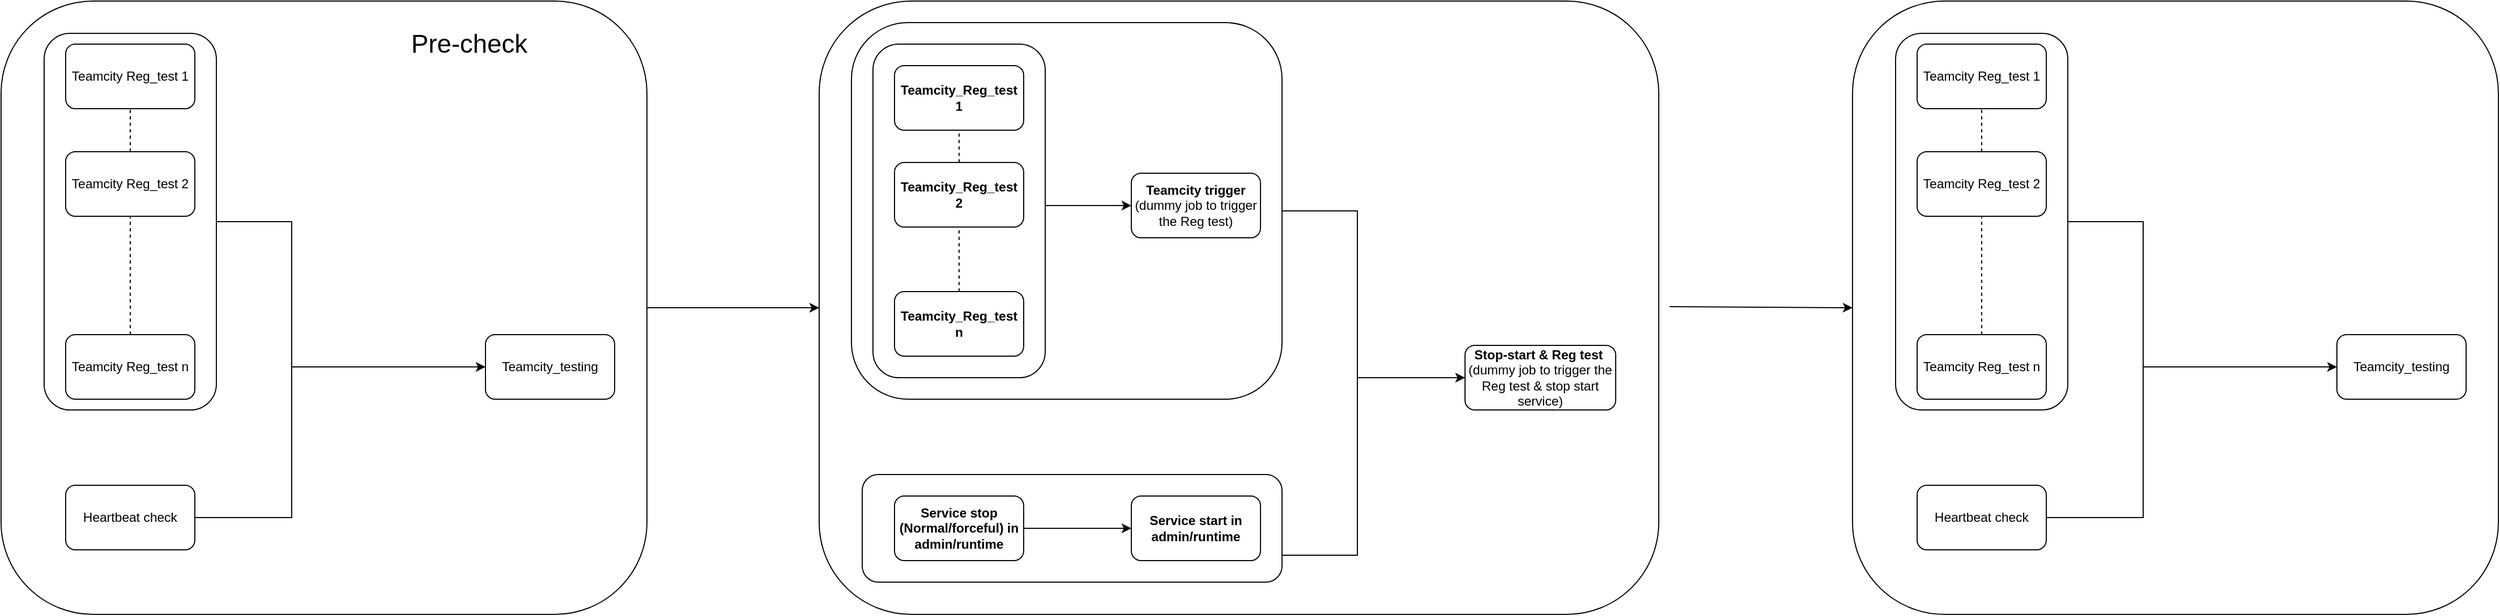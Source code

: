 <mxfile version="12.9.14" type="device"><diagram id="prtHgNgQTEPvFCAcTncT" name="Page-1"><mxGraphModel dx="2130" dy="645" grid="1" gridSize="10" guides="1" tooltips="1" connect="1" arrows="1" fold="1" page="1" pageScale="1" pageWidth="827" pageHeight="1169" math="0" shadow="0"><root><mxCell id="0"/><mxCell id="1" parent="0"/><mxCell id="ltPEypAeXL8i3mSg_VKE-22" value="" style="rounded=1;whiteSpace=wrap;html=1;fillColor=none;" vertex="1" parent="1"><mxGeometry x="-20" y="50" width="780" height="570" as="geometry"/></mxCell><mxCell id="ltPEypAeXL8i3mSg_VKE-10" value="" style="rounded=1;whiteSpace=wrap;html=1;fillColor=none;" vertex="1" parent="1"><mxGeometry x="30" y="90" width="160" height="310" as="geometry"/></mxCell><mxCell id="ltPEypAeXL8i3mSg_VKE-15" value="" style="rounded=1;whiteSpace=wrap;html=1;fillColor=none;" vertex="1" parent="1"><mxGeometry x="20" y="490" width="390" height="100" as="geometry"/></mxCell><mxCell id="ltPEypAeXL8i3mSg_VKE-17" style="edgeStyle=orthogonalEdgeStyle;rounded=0;orthogonalLoop=1;jettySize=auto;html=1;entryX=1;entryY=0.75;entryDx=0;entryDy=0;exitX=1;exitY=0.5;exitDx=0;exitDy=0;endArrow=none;endFill=0;" edge="1" parent="1" source="ltPEypAeXL8i3mSg_VKE-14" target="ltPEypAeXL8i3mSg_VKE-15"><mxGeometry relative="1" as="geometry"><mxPoint x="460" y="290" as="targetPoint"/><Array as="points"><mxPoint x="480" y="245"/><mxPoint x="480" y="565"/></Array></mxGeometry></mxCell><mxCell id="ltPEypAeXL8i3mSg_VKE-14" value="" style="rounded=1;whiteSpace=wrap;html=1;fillColor=none;" vertex="1" parent="1"><mxGeometry x="10" y="70" width="400" height="350" as="geometry"/></mxCell><mxCell id="ltPEypAeXL8i3mSg_VKE-1" value="&lt;b&gt;Service stop (Normal/forceful) in admin/runtime&lt;/b&gt;" style="rounded=1;whiteSpace=wrap;html=1;" vertex="1" parent="1"><mxGeometry x="50" y="510" width="120" height="60" as="geometry"/></mxCell><mxCell id="ltPEypAeXL8i3mSg_VKE-2" value="&lt;b&gt;Teamcity trigger&lt;/b&gt;&lt;br&gt;(dummy job to trigger the Reg test)" style="rounded=1;whiteSpace=wrap;html=1;" vertex="1" parent="1"><mxGeometry x="270" y="210" width="120" height="60" as="geometry"/></mxCell><mxCell id="ltPEypAeXL8i3mSg_VKE-3" value="&lt;span&gt;&lt;b&gt;Teamcity_Reg_test 2&lt;/b&gt;&lt;/span&gt;" style="rounded=1;whiteSpace=wrap;html=1;" vertex="1" parent="1"><mxGeometry x="50" y="200" width="120" height="60" as="geometry"/></mxCell><mxCell id="ltPEypAeXL8i3mSg_VKE-4" value="&lt;b&gt;Teamcity_Reg_test 1&lt;/b&gt;" style="rounded=1;whiteSpace=wrap;html=1;" vertex="1" parent="1"><mxGeometry x="50" y="110" width="120" height="60" as="geometry"/></mxCell><mxCell id="ltPEypAeXL8i3mSg_VKE-5" value="&lt;b&gt;Service start in admin/runtime&lt;/b&gt;" style="rounded=1;whiteSpace=wrap;html=1;" vertex="1" parent="1"><mxGeometry x="270" y="510" width="120" height="60" as="geometry"/></mxCell><mxCell id="ltPEypAeXL8i3mSg_VKE-6" value="&lt;b&gt;Stop-start &amp;amp; Reg test&amp;nbsp;&lt;/b&gt;&lt;br&gt;(dummy job to trigger the Reg test &amp;amp; stop start service)" style="rounded=1;whiteSpace=wrap;html=1;" vertex="1" parent="1"><mxGeometry x="580" y="370" width="140" height="60" as="geometry"/></mxCell><mxCell id="ltPEypAeXL8i3mSg_VKE-7" value="&lt;span&gt;&lt;b&gt;Teamcity_Reg_test n&lt;/b&gt;&lt;/span&gt;" style="rounded=1;whiteSpace=wrap;html=1;" vertex="1" parent="1"><mxGeometry x="50" y="320" width="120" height="60" as="geometry"/></mxCell><mxCell id="ltPEypAeXL8i3mSg_VKE-8" value="" style="endArrow=none;dashed=1;html=1;entryX=0.5;entryY=1;entryDx=0;entryDy=0;exitX=0.5;exitY=0;exitDx=0;exitDy=0;" edge="1" parent="1" source="ltPEypAeXL8i3mSg_VKE-3" target="ltPEypAeXL8i3mSg_VKE-4"><mxGeometry width="50" height="50" relative="1" as="geometry"><mxPoint x="370" y="330" as="sourcePoint"/><mxPoint x="420" y="280" as="targetPoint"/></mxGeometry></mxCell><mxCell id="ltPEypAeXL8i3mSg_VKE-9" value="" style="endArrow=none;dashed=1;html=1;entryX=0.5;entryY=1;entryDx=0;entryDy=0;exitX=0.5;exitY=0;exitDx=0;exitDy=0;" edge="1" parent="1" source="ltPEypAeXL8i3mSg_VKE-7" target="ltPEypAeXL8i3mSg_VKE-3"><mxGeometry width="50" height="50" relative="1" as="geometry"><mxPoint x="370" y="330" as="sourcePoint"/><mxPoint x="420" y="280" as="targetPoint"/></mxGeometry></mxCell><mxCell id="ltPEypAeXL8i3mSg_VKE-11" value="" style="endArrow=classic;html=1;entryX=0;entryY=0.5;entryDx=0;entryDy=0;exitX=1;exitY=0.5;exitDx=0;exitDy=0;" edge="1" parent="1" source="ltPEypAeXL8i3mSg_VKE-1" target="ltPEypAeXL8i3mSg_VKE-5"><mxGeometry width="50" height="50" relative="1" as="geometry"><mxPoint x="370" y="590" as="sourcePoint"/><mxPoint x="420" y="540" as="targetPoint"/></mxGeometry></mxCell><mxCell id="ltPEypAeXL8i3mSg_VKE-13" value="" style="endArrow=classic;html=1;entryX=0;entryY=0.5;entryDx=0;entryDy=0;" edge="1" parent="1" target="ltPEypAeXL8i3mSg_VKE-2"><mxGeometry width="50" height="50" relative="1" as="geometry"><mxPoint x="190" y="240" as="sourcePoint"/><mxPoint x="420" y="280" as="targetPoint"/></mxGeometry></mxCell><mxCell id="ltPEypAeXL8i3mSg_VKE-18" value="" style="endArrow=classic;html=1;entryX=0;entryY=0.5;entryDx=0;entryDy=0;" edge="1" parent="1" target="ltPEypAeXL8i3mSg_VKE-6"><mxGeometry width="50" height="50" relative="1" as="geometry"><mxPoint x="480" y="400" as="sourcePoint"/><mxPoint x="420" y="350" as="targetPoint"/></mxGeometry></mxCell><mxCell id="ltPEypAeXL8i3mSg_VKE-23" value="Teamcity Reg_test 1" style="rounded=1;whiteSpace=wrap;html=1;" vertex="1" parent="1"><mxGeometry x="-720" y="90" width="120" height="60" as="geometry"/></mxCell><mxCell id="ltPEypAeXL8i3mSg_VKE-24" value="&lt;span&gt;Teamcity Reg_test 2&lt;/span&gt;" style="rounded=1;whiteSpace=wrap;html=1;" vertex="1" parent="1"><mxGeometry x="-720" y="190" width="120" height="60" as="geometry"/></mxCell><mxCell id="ltPEypAeXL8i3mSg_VKE-25" value="&lt;span style=&quot;font-family: &amp;#34;helvetica&amp;#34; ; font-size: 12px ; font-style: normal ; font-weight: 400 ; letter-spacing: normal ; text-align: center ; text-indent: 0px ; text-transform: none ; word-spacing: 0px ; float: none ; display: inline&quot;&gt;Teamcity Reg_test n&lt;/span&gt;" style="rounded=1;whiteSpace=wrap;html=1;" vertex="1" parent="1"><mxGeometry x="-720" y="360" width="120" height="60" as="geometry"/></mxCell><mxCell id="ltPEypAeXL8i3mSg_VKE-26" value="Heartbeat check" style="rounded=1;whiteSpace=wrap;html=1;" vertex="1" parent="1"><mxGeometry x="-720" y="500" width="120" height="60" as="geometry"/></mxCell><mxCell id="ltPEypAeXL8i3mSg_VKE-27" value="Teamcity_testing" style="rounded=1;whiteSpace=wrap;html=1;" vertex="1" parent="1"><mxGeometry x="-330" y="360" width="120" height="60" as="geometry"/></mxCell><mxCell id="ltPEypAeXL8i3mSg_VKE-28" value="" style="endArrow=none;dashed=1;html=1;entryX=0.5;entryY=1;entryDx=0;entryDy=0;exitX=0.5;exitY=0;exitDx=0;exitDy=0;" edge="1" parent="1" source="ltPEypAeXL8i3mSg_VKE-24" target="ltPEypAeXL8i3mSg_VKE-23"><mxGeometry width="50" height="50" relative="1" as="geometry"><mxPoint x="-420" y="280" as="sourcePoint"/><mxPoint x="-370" y="230" as="targetPoint"/></mxGeometry></mxCell><mxCell id="ltPEypAeXL8i3mSg_VKE-29" value="" style="endArrow=none;dashed=1;html=1;entryX=0.5;entryY=1;entryDx=0;entryDy=0;exitX=0.5;exitY=0;exitDx=0;exitDy=0;" edge="1" parent="1" source="ltPEypAeXL8i3mSg_VKE-25" target="ltPEypAeXL8i3mSg_VKE-24"><mxGeometry width="50" height="50" relative="1" as="geometry"><mxPoint x="-420" y="280" as="sourcePoint"/><mxPoint x="-370" y="230" as="targetPoint"/></mxGeometry></mxCell><mxCell id="ltPEypAeXL8i3mSg_VKE-30" style="edgeStyle=orthogonalEdgeStyle;rounded=0;orthogonalLoop=1;jettySize=auto;html=1;entryX=1;entryY=0.5;entryDx=0;entryDy=0;exitX=1;exitY=0.5;exitDx=0;exitDy=0;endArrow=none;endFill=0;" edge="1" parent="1" source="ltPEypAeXL8i3mSg_VKE-31" target="ltPEypAeXL8i3mSg_VKE-26"><mxGeometry relative="1" as="geometry"><Array as="points"><mxPoint x="-510" y="255"/><mxPoint x="-510" y="530"/></Array></mxGeometry></mxCell><mxCell id="ltPEypAeXL8i3mSg_VKE-31" value="" style="rounded=1;whiteSpace=wrap;html=1;fillColor=none;" vertex="1" parent="1"><mxGeometry x="-740" y="80" width="160" height="350" as="geometry"/></mxCell><mxCell id="ltPEypAeXL8i3mSg_VKE-32" value="" style="endArrow=classic;html=1;entryX=0;entryY=0.5;entryDx=0;entryDy=0;startArrow=none;startFill=0;endFill=1;" edge="1" parent="1" target="ltPEypAeXL8i3mSg_VKE-27"><mxGeometry width="50" height="50" relative="1" as="geometry"><mxPoint x="-510" y="390" as="sourcePoint"/><mxPoint x="-370" y="330" as="targetPoint"/></mxGeometry></mxCell><mxCell id="ltPEypAeXL8i3mSg_VKE-33" value="" style="rounded=1;whiteSpace=wrap;html=1;fillColor=none;" vertex="1" parent="1"><mxGeometry x="-780" y="50" width="600" height="570" as="geometry"/></mxCell><mxCell id="ltPEypAeXL8i3mSg_VKE-34" value="Teamcity Reg_test 1" style="rounded=1;whiteSpace=wrap;html=1;" vertex="1" parent="1"><mxGeometry x="1000" y="90" width="120" height="60" as="geometry"/></mxCell><mxCell id="ltPEypAeXL8i3mSg_VKE-35" value="&lt;span&gt;Teamcity Reg_test 2&lt;/span&gt;" style="rounded=1;whiteSpace=wrap;html=1;" vertex="1" parent="1"><mxGeometry x="1000" y="190" width="120" height="60" as="geometry"/></mxCell><mxCell id="ltPEypAeXL8i3mSg_VKE-36" value="&lt;span style=&quot;font-family: &amp;#34;helvetica&amp;#34; ; font-size: 12px ; font-style: normal ; font-weight: 400 ; letter-spacing: normal ; text-align: center ; text-indent: 0px ; text-transform: none ; word-spacing: 0px ; float: none ; display: inline&quot;&gt;Teamcity Reg_test n&lt;/span&gt;" style="rounded=1;whiteSpace=wrap;html=1;" vertex="1" parent="1"><mxGeometry x="1000" y="360" width="120" height="60" as="geometry"/></mxCell><mxCell id="ltPEypAeXL8i3mSg_VKE-37" value="Heartbeat check" style="rounded=1;whiteSpace=wrap;html=1;" vertex="1" parent="1"><mxGeometry x="1000" y="500" width="120" height="60" as="geometry"/></mxCell><mxCell id="ltPEypAeXL8i3mSg_VKE-38" value="Teamcity_testing" style="rounded=1;whiteSpace=wrap;html=1;" vertex="1" parent="1"><mxGeometry x="1390" y="360" width="120" height="60" as="geometry"/></mxCell><mxCell id="ltPEypAeXL8i3mSg_VKE-39" value="" style="endArrow=none;dashed=1;html=1;entryX=0.5;entryY=1;entryDx=0;entryDy=0;exitX=0.5;exitY=0;exitDx=0;exitDy=0;" edge="1" parent="1" source="ltPEypAeXL8i3mSg_VKE-35" target="ltPEypAeXL8i3mSg_VKE-34"><mxGeometry width="50" height="50" relative="1" as="geometry"><mxPoint x="1300" y="280" as="sourcePoint"/><mxPoint x="1350" y="230" as="targetPoint"/></mxGeometry></mxCell><mxCell id="ltPEypAeXL8i3mSg_VKE-40" value="" style="endArrow=none;dashed=1;html=1;entryX=0.5;entryY=1;entryDx=0;entryDy=0;exitX=0.5;exitY=0;exitDx=0;exitDy=0;" edge="1" parent="1" source="ltPEypAeXL8i3mSg_VKE-36" target="ltPEypAeXL8i3mSg_VKE-35"><mxGeometry width="50" height="50" relative="1" as="geometry"><mxPoint x="1300" y="280" as="sourcePoint"/><mxPoint x="1350" y="230" as="targetPoint"/></mxGeometry></mxCell><mxCell id="ltPEypAeXL8i3mSg_VKE-41" style="edgeStyle=orthogonalEdgeStyle;rounded=0;orthogonalLoop=1;jettySize=auto;html=1;entryX=1;entryY=0.5;entryDx=0;entryDy=0;exitX=1;exitY=0.5;exitDx=0;exitDy=0;endArrow=none;endFill=0;" edge="1" parent="1" source="ltPEypAeXL8i3mSg_VKE-42" target="ltPEypAeXL8i3mSg_VKE-37"><mxGeometry relative="1" as="geometry"><Array as="points"><mxPoint x="1210" y="255"/><mxPoint x="1210" y="530"/></Array></mxGeometry></mxCell><mxCell id="ltPEypAeXL8i3mSg_VKE-42" value="" style="rounded=1;whiteSpace=wrap;html=1;fillColor=none;" vertex="1" parent="1"><mxGeometry x="980" y="80" width="160" height="350" as="geometry"/></mxCell><mxCell id="ltPEypAeXL8i3mSg_VKE-43" value="" style="endArrow=classic;html=1;entryX=0;entryY=0.5;entryDx=0;entryDy=0;startArrow=none;startFill=0;endFill=1;" edge="1" parent="1" target="ltPEypAeXL8i3mSg_VKE-38"><mxGeometry width="50" height="50" relative="1" as="geometry"><mxPoint x="1210" y="390.0" as="sourcePoint"/><mxPoint x="1350" y="330" as="targetPoint"/></mxGeometry></mxCell><mxCell id="ltPEypAeXL8i3mSg_VKE-44" value="&lt;span style=&quot;font-family: monospace ; font-size: 0px&quot;&gt;%3CmxGraphModel%3E%3Croot%3E%3CmxCell%20id%3D%220%22%2F%3E%3CmxCell%20id%3D%221%22%20parent%3D%220%22%2F%3E%3CmxCell%20id%3D%222%22%20value%3D%22Teamcity%20Reg_test%201%22%20style%3D%22rounded%3D1%3BwhiteSpace%3Dwrap%3Bhtml%3D1%3B%22%20vertex%3D%221%22%20parent%3D%221%22%3E%3CmxGeometry%20x%3D%22-720%22%20y%3D%2290%22%20width%3D%22120%22%20height%3D%2260%22%20as%3D%22geometry%22%2F%3E%3C%2FmxCell%3E%3CmxCell%20id%3D%223%22%20value%3D%22%26lt%3Bspan%26gt%3BTeamcity%20Reg_test%202%26lt%3B%2Fspan%26gt%3B%22%20style%3D%22rounded%3D1%3BwhiteSpace%3Dwrap%3Bhtml%3D1%3B%22%20vertex%3D%221%22%20parent%3D%221%22%3E%3CmxGeometry%20x%3D%22-720%22%20y%3D%22190%22%20width%3D%22120%22%20height%3D%2260%22%20as%3D%22geometry%22%2F%3E%3C%2FmxCell%3E%3CmxCell%20id%3D%224%22%20value%3D%22%26lt%3Bspan%20style%3D%26quot%3Bfont-family%3A%20%26amp%3B%2334%3Bhelvetica%26amp%3B%2334%3B%20%3B%20font-size%3A%2012px%20%3B%20font-style%3A%20normal%20%3B%20font-weight%3A%20400%20%3B%20letter-spacing%3A%20normal%20%3B%20text-align%3A%20center%20%3B%20text-indent%3A%200px%20%3B%20text-transform%3A%20none%20%3B%20word-spacing%3A%200px%20%3B%20float%3A%20none%20%3B%20display%3A%20inline%26quot%3B%26gt%3BTeamcity%20Reg_test%20n%26lt%3B%2Fspan%26gt%3B%22%20style%3D%22rounded%3D1%3BwhiteSpace%3Dwrap%3Bhtml%3D1%3B%22%20vertex%3D%221%22%20parent%3D%221%22%3E%3CmxGeometry%20x%3D%22-720%22%20y%3D%22360%22%20width%3D%22120%22%20height%3D%2260%22%20as%3D%22geometry%22%2F%3E%3C%2FmxCell%3E%3CmxCell%20id%3D%225%22%20value%3D%22Heartbeat%20check%22%20style%3D%22rounded%3D1%3BwhiteSpace%3Dwrap%3Bhtml%3D1%3B%22%20vertex%3D%221%22%20parent%3D%221%22%3E%3CmxGeometry%20x%3D%22-720%22%20y%3D%22500%22%20width%3D%22120%22%20height%3D%2260%22%20as%3D%22geometry%22%2F%3E%3C%2FmxCell%3E%3CmxCell%20id%3D%226%22%20value%3D%22Teamcity_testing%22%20style%3D%22rounded%3D1%3BwhiteSpace%3Dwrap%3Bhtml%3D1%3B%22%20vertex%3D%221%22%20parent%3D%221%22%3E%3CmxGeometry%20x%3D%22-330%22%20y%3D%22360%22%20width%3D%22120%22%20height%3D%2260%22%20as%3D%22geometry%22%2F%3E%3C%2FmxCell%3E%3CmxCell%20id%3D%227%22%20value%3D%22%22%20style%3D%22endArrow%3Dnone%3Bdashed%3D1%3Bhtml%3D1%3BentryX%3D0.5%3BentryY%3D1%3BentryDx%3D0%3BentryDy%3D0%3BexitX%3D0.5%3BexitY%3D0%3BexitDx%3D0%3BexitDy%3D0%3B%22%20edge%3D%221%22%20source%3D%223%22%20target%3D%222%22%20parent%3D%221%22%3E%3CmxGeometry%20width%3D%2250%22%20height%3D%2250%22%20relative%3D%221%22%20as%3D%22geometry%22%3E%3CmxPoint%20x%3D%22-420%22%20y%3D%22280%22%20as%3D%22sourcePoint%22%2F%3E%3CmxPoint%20x%3D%22-370%22%20y%3D%22230%22%20as%3D%22targetPoint%22%2F%3E%3C%2FmxGeometry%3E%3C%2FmxCell%3E%3CmxCell%20id%3D%228%22%20value%3D%22%22%20style%3D%22endArrow%3Dnone%3Bdashed%3D1%3Bhtml%3D1%3BentryX%3D0.5%3BentryY%3D1%3BentryDx%3D0%3BentryDy%3D0%3BexitX%3D0.5%3BexitY%3D0%3BexitDx%3D0%3BexitDy%3D0%3B%22%20edge%3D%221%22%20source%3D%224%22%20target%3D%223%22%20parent%3D%221%22%3E%3CmxGeometry%20width%3D%2250%22%20height%3D%2250%22%20relative%3D%221%22%20as%3D%22geometry%22%3E%3CmxPoint%20x%3D%22-420%22%20y%3D%22280%22%20as%3D%22sourcePoint%22%2F%3E%3CmxPoint%20x%3D%22-370%22%20y%3D%22230%22%20as%3D%22targetPoint%22%2F%3E%3C%2FmxGeometry%3E%3C%2FmxCell%3E%3CmxCell%20id%3D%229%22%20style%3D%22edgeStyle%3DorthogonalEdgeStyle%3Brounded%3D0%3BorthogonalLoop%3D1%3BjettySize%3Dauto%3Bhtml%3D1%3BentryX%3D1%3BentryY%3D0.5%3BentryDx%3D0%3BentryDy%3D0%3BexitX%3D1%3BexitY%3D0.5%3BexitDx%3D0%3BexitDy%3D0%3BendArrow%3Dnone%3BendFill%3D0%3B%22%20edge%3D%221%22%20source%3D%2210%22%20target%3D%225%22%20parent%3D%221%22%3E%3CmxGeometry%20relative%3D%221%22%20as%3D%22geometry%22%3E%3CArray%20as%3D%22points%22%3E%3CmxPoint%20x%3D%22-510%22%20y%3D%22255%22%2F%3E%3CmxPoint%20x%3D%22-510%22%20y%3D%22530%22%2F%3E%3C%2FArray%3E%3C%2FmxGeometry%3E%3C%2FmxCell%3E%3CmxCell%20id%3D%2210%22%20value%3D%22%22%20style%3D%22rounded%3D1%3BwhiteSpace%3Dwrap%3Bhtml%3D1%3BfillColor%3Dnone%3B%22%20vertex%3D%221%22%20parent%3D%221%22%3E%3CmxGeometry%20x%3D%22-740%22%20y%3D%2280%22%20width%3D%22160%22%20height%3D%22350%22%20as%3D%22geometry%22%2F%3E%3C%2FmxCell%3E%3CmxCell%20id%3D%2211%22%20value%3D%22%22%20style%3D%22endArrow%3Dclassic%3Bhtml%3D1%3BentryX%3D0%3BentryY%3D0.5%3BentryDx%3D0%3BentryDy%3D0%3BstartArrow%3Dnone%3BstartFill%3D0%3BendFill%3D1%3B%22%20edge%3D%221%22%20target%3D%226%22%20parent%3D%221%22%3E%3CmxGeometry%20width%3D%2250%22%20height%3D%2250%22%20relative%3D%221%22%20as%3D%22geometry%22%3E%3CmxPoint%20x%3D%22-510%22%20y%3D%22390.0%22%20as%3D%22sourcePoint%22%2F%3E%3CmxPoint%20x%3D%22-370%22%20y%3D%22330%22%20as%3D%22targetPoint%22%2F%3E%3C%2FmxGeometry%3E%3C%2FmxCell%3E%3CmxCell%20id%3D%2212%22%20value%3D%22%22%20style%3D%22rounded%3D1%3BwhiteSpace%3Dwrap%3Bhtml%3D1%3BfillColor%3Dnone%3B%22%20vertex%3D%221%22%20parent%3D%221%22%3E%3CmxGeometry%20x%3D%22-780%22%20y%3D%2250%22%20width%3D%22600%22%20height%3D%22570%22%20as%3D%22geometry%22%2F%3E%3C%2FmxCell%3E%3C%2Froot%3E%3C%2FmxGraphModel%3E&lt;/span&gt;" style="rounded=1;whiteSpace=wrap;html=1;fillColor=none;" vertex="1" parent="1"><mxGeometry x="940" y="50" width="600" height="570" as="geometry"/></mxCell><mxCell id="ltPEypAeXL8i3mSg_VKE-47" value="" style="endArrow=classic;html=1;exitX=1;exitY=0.5;exitDx=0;exitDy=0;entryX=0;entryY=0.5;entryDx=0;entryDy=0;" edge="1" parent="1" source="ltPEypAeXL8i3mSg_VKE-33" target="ltPEypAeXL8i3mSg_VKE-22"><mxGeometry width="50" height="50" relative="1" as="geometry"><mxPoint x="390" y="260" as="sourcePoint"/><mxPoint x="440" y="210" as="targetPoint"/></mxGeometry></mxCell><mxCell id="ltPEypAeXL8i3mSg_VKE-48" value="" style="endArrow=classic;html=1;entryX=0;entryY=0.5;entryDx=0;entryDy=0;" edge="1" parent="1" target="ltPEypAeXL8i3mSg_VKE-44"><mxGeometry width="50" height="50" relative="1" as="geometry"><mxPoint x="770" y="334" as="sourcePoint"/><mxPoint x="910" y="334" as="targetPoint"/></mxGeometry></mxCell><mxCell id="ltPEypAeXL8i3mSg_VKE-50" value="&lt;font style=&quot;font-size: 24px&quot;&gt;Pre-check&lt;/font&gt;" style="text;html=1;strokeColor=none;fillColor=none;align=center;verticalAlign=middle;whiteSpace=wrap;rounded=0;" vertex="1" parent="1"><mxGeometry x="-410" y="80" width="130" height="20" as="geometry"/></mxCell></root></mxGraphModel></diagram></mxfile>